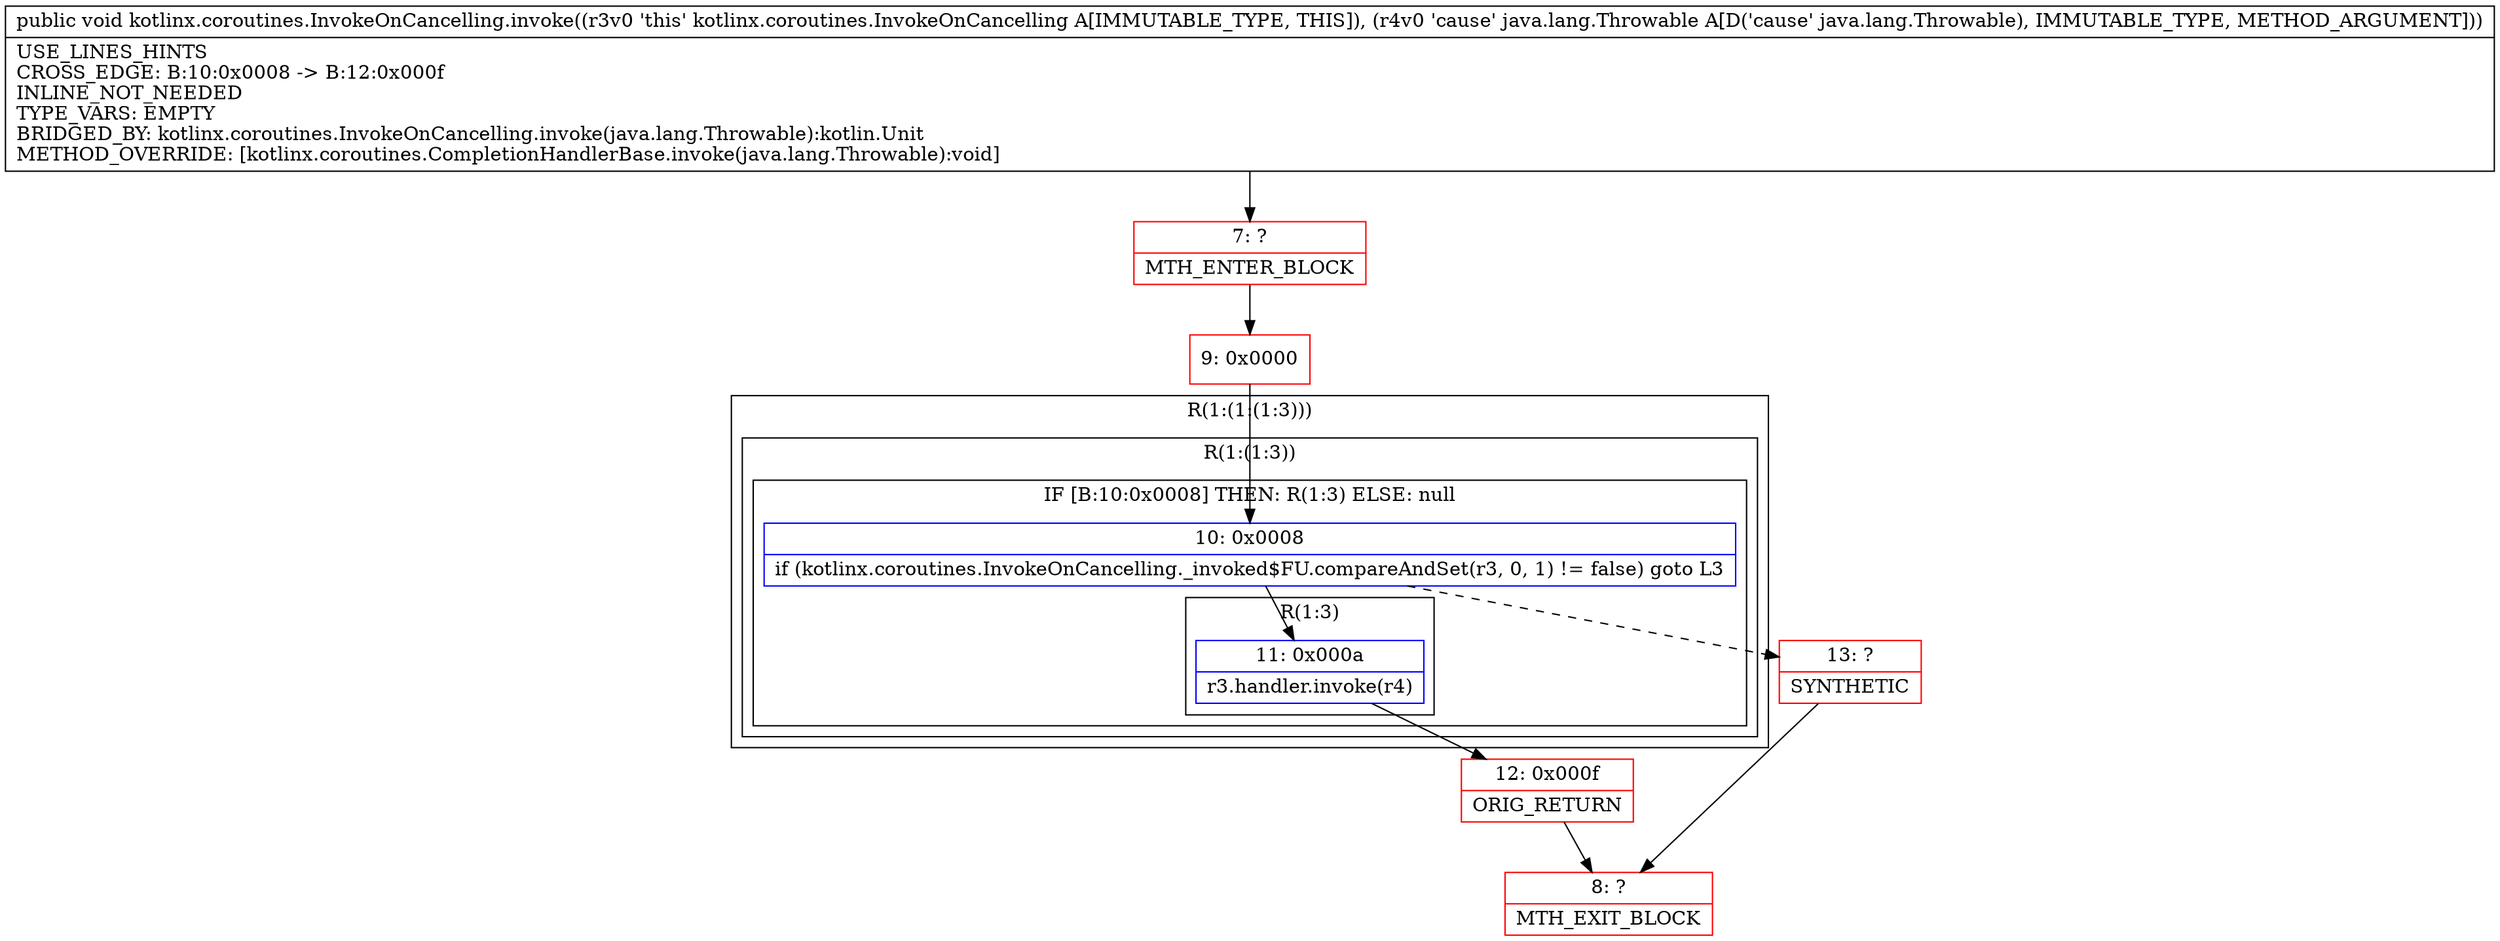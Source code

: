 digraph "CFG forkotlinx.coroutines.InvokeOnCancelling.invoke(Ljava\/lang\/Throwable;)V" {
subgraph cluster_Region_1913845630 {
label = "R(1:(1:(1:3)))";
node [shape=record,color=blue];
subgraph cluster_Region_504762617 {
label = "R(1:(1:3))";
node [shape=record,color=blue];
subgraph cluster_IfRegion_1837390488 {
label = "IF [B:10:0x0008] THEN: R(1:3) ELSE: null";
node [shape=record,color=blue];
Node_10 [shape=record,label="{10\:\ 0x0008|if (kotlinx.coroutines.InvokeOnCancelling._invoked$FU.compareAndSet(r3, 0, 1) != false) goto L3\l}"];
subgraph cluster_Region_1921901297 {
label = "R(1:3)";
node [shape=record,color=blue];
Node_11 [shape=record,label="{11\:\ 0x000a|r3.handler.invoke(r4)\l}"];
}
}
}
}
Node_7 [shape=record,color=red,label="{7\:\ ?|MTH_ENTER_BLOCK\l}"];
Node_9 [shape=record,color=red,label="{9\:\ 0x0000}"];
Node_12 [shape=record,color=red,label="{12\:\ 0x000f|ORIG_RETURN\l}"];
Node_8 [shape=record,color=red,label="{8\:\ ?|MTH_EXIT_BLOCK\l}"];
Node_13 [shape=record,color=red,label="{13\:\ ?|SYNTHETIC\l}"];
MethodNode[shape=record,label="{public void kotlinx.coroutines.InvokeOnCancelling.invoke((r3v0 'this' kotlinx.coroutines.InvokeOnCancelling A[IMMUTABLE_TYPE, THIS]), (r4v0 'cause' java.lang.Throwable A[D('cause' java.lang.Throwable), IMMUTABLE_TYPE, METHOD_ARGUMENT]))  | USE_LINES_HINTS\lCROSS_EDGE: B:10:0x0008 \-\> B:12:0x000f\lINLINE_NOT_NEEDED\lTYPE_VARS: EMPTY\lBRIDGED_BY: kotlinx.coroutines.InvokeOnCancelling.invoke(java.lang.Throwable):kotlin.Unit\lMETHOD_OVERRIDE: [kotlinx.coroutines.CompletionHandlerBase.invoke(java.lang.Throwable):void]\l}"];
MethodNode -> Node_7;Node_10 -> Node_11;
Node_10 -> Node_13[style=dashed];
Node_11 -> Node_12;
Node_7 -> Node_9;
Node_9 -> Node_10;
Node_12 -> Node_8;
Node_13 -> Node_8;
}

